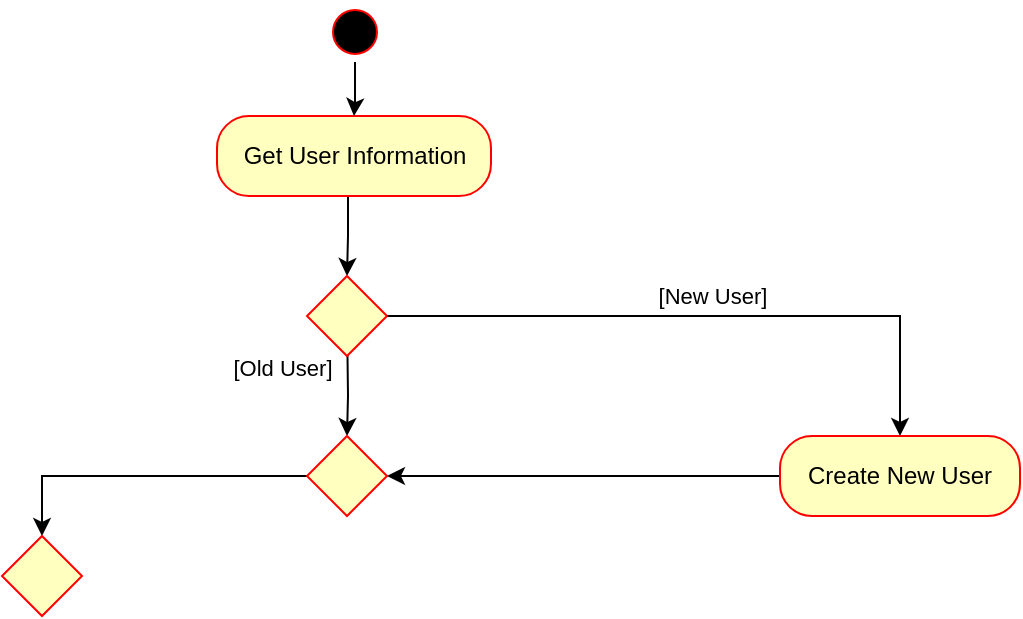 <mxfile version="10.6.1" type="github"><diagram id="xP6o2DPUI-SahKHzjRwk" name="Page-1"><mxGraphModel dx="1394" dy="796" grid="1" gridSize="10" guides="1" tooltips="1" connect="1" arrows="1" fold="1" page="1" pageScale="1" pageWidth="827" pageHeight="1169" math="0" shadow="0"><root><mxCell id="0"/><mxCell id="1" parent="0"/><mxCell id="PkjLmaCNOe89pHdabgjk-1" style="edgeStyle=orthogonalEdgeStyle;rounded=0;orthogonalLoop=1;jettySize=auto;html=1;exitX=0.5;exitY=1;exitDx=0;exitDy=0;entryX=0.5;entryY=0;entryDx=0;entryDy=0;" edge="1" parent="1" source="PkjLmaCNOe89pHdabgjk-2" target="PkjLmaCNOe89pHdabgjk-5"><mxGeometry relative="1" as="geometry"><Array as="points"><mxPoint x="413" y="110"/><mxPoint x="413" y="130"/></Array></mxGeometry></mxCell><mxCell id="PkjLmaCNOe89pHdabgjk-2" value="Get User Information" style="rounded=1;whiteSpace=wrap;html=1;arcSize=40;fontColor=#000000;fillColor=#FFFFC0;strokeColor=#ff0000;labelBackgroundColor=none;" vertex="1" parent="1"><mxGeometry x="347.5" y="70" width="137" height="40" as="geometry"/></mxCell><mxCell id="PkjLmaCNOe89pHdabgjk-3" value="[Old User]" style="edgeStyle=orthogonalEdgeStyle;rounded=0;orthogonalLoop=1;jettySize=auto;html=1;exitX=0.5;exitY=1;exitDx=0;exitDy=0;" edge="1" parent="1" source="PkjLmaCNOe89pHdabgjk-5" target="PkjLmaCNOe89pHdabgjk-9"><mxGeometry x="0.147" y="-33" relative="1" as="geometry"><mxPoint x="190" y="170" as="targetPoint"/><Array as="points"><mxPoint x="413" y="170"/><mxPoint x="413" y="210"/><mxPoint x="420" y="210"/></Array><mxPoint as="offset"/></mxGeometry></mxCell><mxCell id="PkjLmaCNOe89pHdabgjk-4" value="[New User]" style="edgeStyle=orthogonalEdgeStyle;rounded=0;orthogonalLoop=1;jettySize=auto;html=1;exitX=1;exitY=0.5;exitDx=0;exitDy=0;entryX=0.5;entryY=0;entryDx=0;entryDy=0;" edge="1" parent="1" source="PkjLmaCNOe89pHdabgjk-5" target="PkjLmaCNOe89pHdabgjk-7"><mxGeometry x="0.026" y="10" relative="1" as="geometry"><mxPoint as="offset"/></mxGeometry></mxCell><mxCell id="PkjLmaCNOe89pHdabgjk-5" value="" style="shape=rhombus;html=1;verticalLabelPosition=bottom;verticalAlignment=top;labelBackgroundColor=none;strokeColor=#FF0000;fillColor=#FFFFC0;" vertex="1" parent="1"><mxGeometry x="392.5" y="150" width="40" height="40" as="geometry"/></mxCell><mxCell id="PkjLmaCNOe89pHdabgjk-6" style="edgeStyle=orthogonalEdgeStyle;rounded=0;orthogonalLoop=1;jettySize=auto;html=1;entryX=1;entryY=0.5;entryDx=0;entryDy=0;" edge="1" parent="1" source="PkjLmaCNOe89pHdabgjk-7" target="PkjLmaCNOe89pHdabgjk-9"><mxGeometry relative="1" as="geometry"/></mxCell><mxCell id="PkjLmaCNOe89pHdabgjk-7" value="Create New User" style="rounded=1;whiteSpace=wrap;html=1;arcSize=40;fontColor=#000000;fillColor=#ffffc0;strokeColor=#ff0000;labelBackgroundColor=none;" vertex="1" parent="1"><mxGeometry x="629" y="230" width="120" height="40" as="geometry"/></mxCell><mxCell id="PkjLmaCNOe89pHdabgjk-13" style="edgeStyle=orthogonalEdgeStyle;rounded=0;orthogonalLoop=1;jettySize=auto;html=1;" edge="1" parent="1" source="PkjLmaCNOe89pHdabgjk-9" target="PkjLmaCNOe89pHdabgjk-12"><mxGeometry relative="1" as="geometry"/></mxCell><mxCell id="PkjLmaCNOe89pHdabgjk-9" value="" style="shape=rhombus;html=1;verticalLabelPosition=top;verticalAlignment=bottom;fillColor=#FFFFC0;strokeColor=#FF0000;" vertex="1" parent="1"><mxGeometry x="392.5" y="230" width="40" height="40" as="geometry"/></mxCell><mxCell id="PkjLmaCNOe89pHdabgjk-10" style="edgeStyle=orthogonalEdgeStyle;rounded=0;orthogonalLoop=1;jettySize=auto;html=1;entryX=0.5;entryY=0;entryDx=0;entryDy=0;" edge="1" parent="1" source="PkjLmaCNOe89pHdabgjk-11" target="PkjLmaCNOe89pHdabgjk-2"><mxGeometry relative="1" as="geometry"/></mxCell><mxCell id="PkjLmaCNOe89pHdabgjk-11" value="" style="ellipse;html=1;shape=startState;fillColor=#000000;strokeColor=#ff0000;labelBackgroundColor=none;" vertex="1" parent="1"><mxGeometry x="401.5" y="13" width="30" height="30" as="geometry"/></mxCell><mxCell id="PkjLmaCNOe89pHdabgjk-12" value="" style="shape=rhombus;html=1;verticalLabelPosition=top;verticalAlignment=bottom;fillColor=#FFFFC0;strokeColor=#FF0000;" vertex="1" parent="1"><mxGeometry x="240" y="280" width="40" height="40" as="geometry"/></mxCell></root></mxGraphModel></diagram></mxfile>